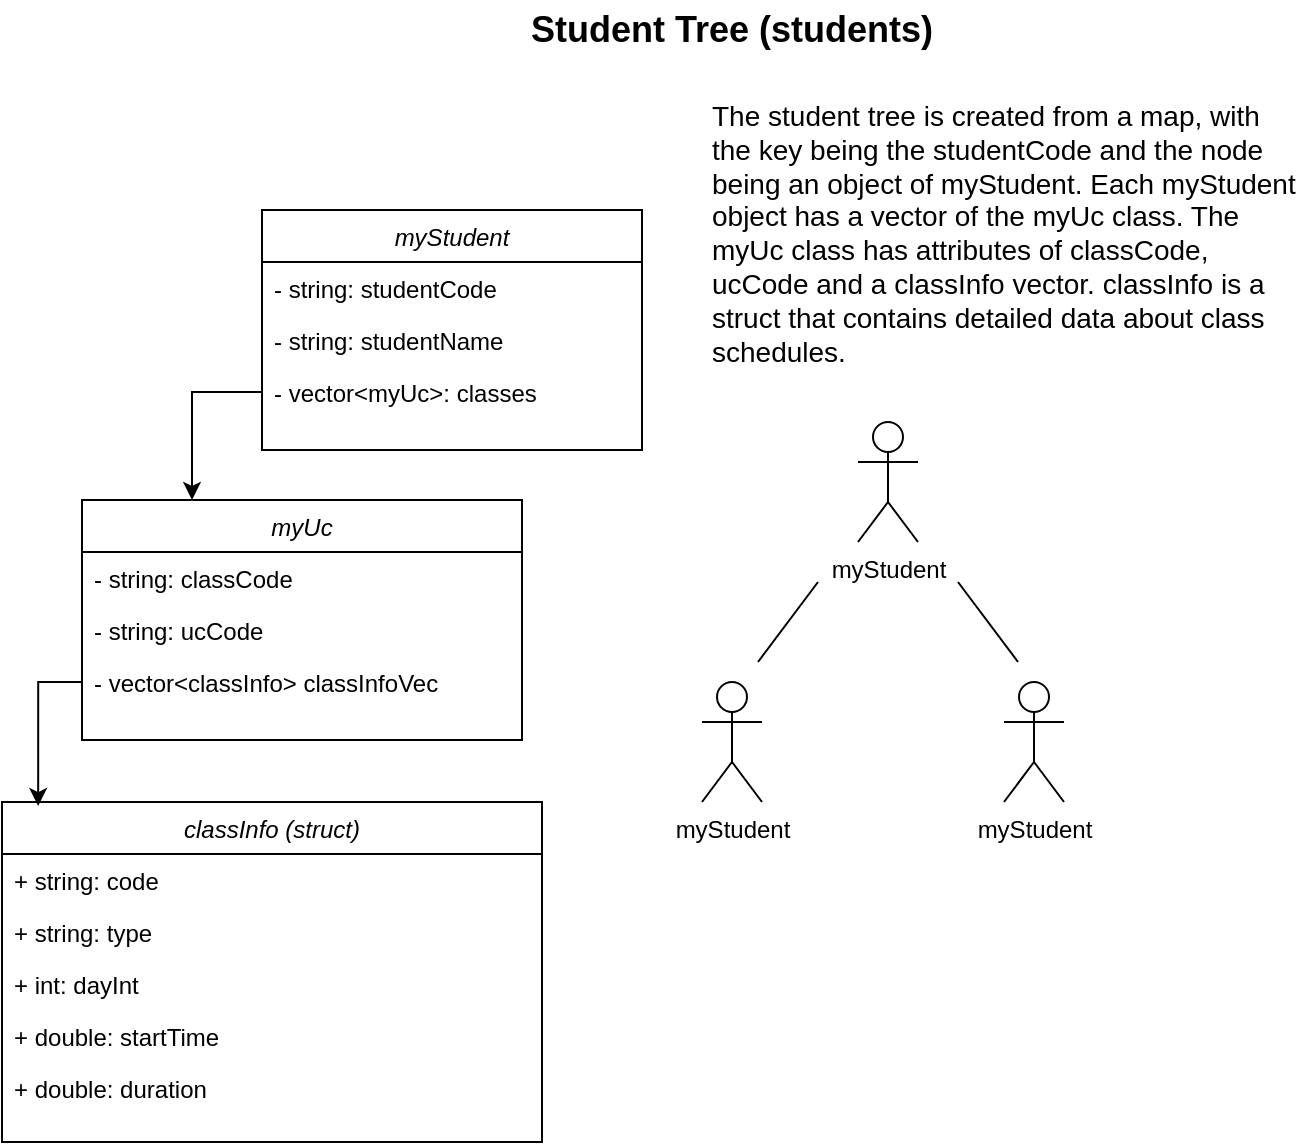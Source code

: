 <mxfile version="22.0.8" type="device">
  <diagram name="Page-1" id="hjveABqLxXkfFrtFS4L-">
    <mxGraphModel dx="584" dy="778" grid="1" gridSize="10" guides="1" tooltips="1" connect="1" arrows="1" fold="1" page="1" pageScale="1" pageWidth="850" pageHeight="1100" math="0" shadow="0">
      <root>
        <mxCell id="0" />
        <mxCell id="1" parent="0" />
        <mxCell id="Al1wd1-Bk4d_VJ8BotYO-1" value="&lt;div&gt;myStudent&lt;/div&gt;" style="shape=umlActor;verticalLabelPosition=bottom;verticalAlign=top;html=1;outlineConnect=0;" vertex="1" parent="1">
          <mxGeometry x="1299" y="391" width="30" height="60" as="geometry" />
        </mxCell>
        <mxCell id="Al1wd1-Bk4d_VJ8BotYO-2" value="&lt;div&gt;myStudent&lt;/div&gt;" style="shape=umlActor;verticalLabelPosition=bottom;verticalAlign=top;html=1;outlineConnect=0;" vertex="1" parent="1">
          <mxGeometry x="1377" y="261" width="30" height="60" as="geometry" />
        </mxCell>
        <mxCell id="Al1wd1-Bk4d_VJ8BotYO-3" value="&lt;div&gt;myStudent&lt;/div&gt;" style="shape=umlActor;verticalLabelPosition=bottom;verticalAlign=top;html=1;outlineConnect=0;" vertex="1" parent="1">
          <mxGeometry x="1450" y="391" width="30" height="60" as="geometry" />
        </mxCell>
        <mxCell id="Al1wd1-Bk4d_VJ8BotYO-4" value="" style="endArrow=none;html=1;rounded=0;" edge="1" parent="1">
          <mxGeometry width="50" height="50" relative="1" as="geometry">
            <mxPoint x="1327" y="381" as="sourcePoint" />
            <mxPoint x="1357" y="341" as="targetPoint" />
          </mxGeometry>
        </mxCell>
        <mxCell id="Al1wd1-Bk4d_VJ8BotYO-5" value="" style="endArrow=none;html=1;rounded=0;" edge="1" parent="1">
          <mxGeometry width="50" height="50" relative="1" as="geometry">
            <mxPoint x="1457" y="381" as="sourcePoint" />
            <mxPoint x="1427" y="341" as="targetPoint" />
          </mxGeometry>
        </mxCell>
        <mxCell id="Al1wd1-Bk4d_VJ8BotYO-6" value="myStudent" style="swimlane;fontStyle=2;align=center;verticalAlign=top;childLayout=stackLayout;horizontal=1;startSize=26;horizontalStack=0;resizeParent=1;resizeLast=0;collapsible=1;marginBottom=0;rounded=0;shadow=0;strokeWidth=1;" vertex="1" parent="1">
          <mxGeometry x="1079" y="155" width="190" height="120" as="geometry">
            <mxRectangle x="230" y="140" width="160" height="26" as="alternateBounds" />
          </mxGeometry>
        </mxCell>
        <mxCell id="Al1wd1-Bk4d_VJ8BotYO-7" value="- string: studentCode" style="text;align=left;verticalAlign=top;spacingLeft=4;spacingRight=4;overflow=hidden;rotatable=0;points=[[0,0.5],[1,0.5]];portConstraint=eastwest;" vertex="1" parent="Al1wd1-Bk4d_VJ8BotYO-6">
          <mxGeometry y="26" width="190" height="26" as="geometry" />
        </mxCell>
        <mxCell id="Al1wd1-Bk4d_VJ8BotYO-8" value="- string: studentName" style="text;align=left;verticalAlign=top;spacingLeft=4;spacingRight=4;overflow=hidden;rotatable=0;points=[[0,0.5],[1,0.5]];portConstraint=eastwest;rounded=0;shadow=0;html=0;" vertex="1" parent="Al1wd1-Bk4d_VJ8BotYO-6">
          <mxGeometry y="52" width="190" height="26" as="geometry" />
        </mxCell>
        <mxCell id="Al1wd1-Bk4d_VJ8BotYO-9" value="- vector&lt;myUc&gt;: classes" style="text;align=left;verticalAlign=top;spacingLeft=4;spacingRight=4;overflow=hidden;rotatable=0;points=[[0,0.5],[1,0.5]];portConstraint=eastwest;rounded=0;shadow=0;html=0;" vertex="1" parent="Al1wd1-Bk4d_VJ8BotYO-6">
          <mxGeometry y="78" width="190" height="26" as="geometry" />
        </mxCell>
        <mxCell id="Al1wd1-Bk4d_VJ8BotYO-10" value="myUc" style="swimlane;fontStyle=2;align=center;verticalAlign=top;childLayout=stackLayout;horizontal=1;startSize=26;horizontalStack=0;resizeParent=1;resizeLast=0;collapsible=1;marginBottom=0;rounded=0;shadow=0;strokeWidth=1;" vertex="1" parent="1">
          <mxGeometry x="989" y="300" width="220" height="120" as="geometry">
            <mxRectangle x="230" y="140" width="160" height="26" as="alternateBounds" />
          </mxGeometry>
        </mxCell>
        <mxCell id="Al1wd1-Bk4d_VJ8BotYO-11" value="- string: classCode" style="text;align=left;verticalAlign=top;spacingLeft=4;spacingRight=4;overflow=hidden;rotatable=0;points=[[0,0.5],[1,0.5]];portConstraint=eastwest;" vertex="1" parent="Al1wd1-Bk4d_VJ8BotYO-10">
          <mxGeometry y="26" width="220" height="26" as="geometry" />
        </mxCell>
        <mxCell id="Al1wd1-Bk4d_VJ8BotYO-12" value="- string: ucCode" style="text;align=left;verticalAlign=top;spacingLeft=4;spacingRight=4;overflow=hidden;rotatable=0;points=[[0,0.5],[1,0.5]];portConstraint=eastwest;rounded=0;shadow=0;html=0;" vertex="1" parent="Al1wd1-Bk4d_VJ8BotYO-10">
          <mxGeometry y="52" width="220" height="26" as="geometry" />
        </mxCell>
        <mxCell id="Al1wd1-Bk4d_VJ8BotYO-13" value="- vector&lt;classInfo&gt; classInfoVec" style="text;align=left;verticalAlign=top;spacingLeft=4;spacingRight=4;overflow=hidden;rotatable=0;points=[[0,0.5],[1,0.5]];portConstraint=eastwest;rounded=0;shadow=0;html=0;" vertex="1" parent="Al1wd1-Bk4d_VJ8BotYO-10">
          <mxGeometry y="78" width="220" height="26" as="geometry" />
        </mxCell>
        <mxCell id="Al1wd1-Bk4d_VJ8BotYO-14" style="edgeStyle=orthogonalEdgeStyle;rounded=0;orthogonalLoop=1;jettySize=auto;html=1;exitX=0;exitY=0.5;exitDx=0;exitDy=0;entryX=0.25;entryY=0;entryDx=0;entryDy=0;" edge="1" parent="1" source="Al1wd1-Bk4d_VJ8BotYO-9" target="Al1wd1-Bk4d_VJ8BotYO-10">
          <mxGeometry relative="1" as="geometry" />
        </mxCell>
        <mxCell id="Al1wd1-Bk4d_VJ8BotYO-15" value="classInfo (struct)" style="swimlane;fontStyle=2;align=center;verticalAlign=top;childLayout=stackLayout;horizontal=1;startSize=26;horizontalStack=0;resizeParent=1;resizeLast=0;collapsible=1;marginBottom=0;rounded=0;shadow=0;strokeWidth=1;" vertex="1" parent="1">
          <mxGeometry x="949" y="451" width="270" height="170" as="geometry">
            <mxRectangle x="230" y="140" width="160" height="26" as="alternateBounds" />
          </mxGeometry>
        </mxCell>
        <mxCell id="Al1wd1-Bk4d_VJ8BotYO-16" value="+ string: code" style="text;align=left;verticalAlign=top;spacingLeft=4;spacingRight=4;overflow=hidden;rotatable=0;points=[[0,0.5],[1,0.5]];portConstraint=eastwest;" vertex="1" parent="Al1wd1-Bk4d_VJ8BotYO-15">
          <mxGeometry y="26" width="270" height="26" as="geometry" />
        </mxCell>
        <mxCell id="Al1wd1-Bk4d_VJ8BotYO-17" value="+ string: type" style="text;align=left;verticalAlign=top;spacingLeft=4;spacingRight=4;overflow=hidden;rotatable=0;points=[[0,0.5],[1,0.5]];portConstraint=eastwest;rounded=0;shadow=0;html=0;" vertex="1" parent="Al1wd1-Bk4d_VJ8BotYO-15">
          <mxGeometry y="52" width="270" height="26" as="geometry" />
        </mxCell>
        <mxCell id="Al1wd1-Bk4d_VJ8BotYO-18" value="+ int: dayInt" style="text;align=left;verticalAlign=top;spacingLeft=4;spacingRight=4;overflow=hidden;rotatable=0;points=[[0,0.5],[1,0.5]];portConstraint=eastwest;rounded=0;shadow=0;html=0;" vertex="1" parent="Al1wd1-Bk4d_VJ8BotYO-15">
          <mxGeometry y="78" width="270" height="26" as="geometry" />
        </mxCell>
        <mxCell id="Al1wd1-Bk4d_VJ8BotYO-19" value="+ double: startTime" style="text;align=left;verticalAlign=top;spacingLeft=4;spacingRight=4;overflow=hidden;rotatable=0;points=[[0,0.5],[1,0.5]];portConstraint=eastwest;rounded=0;shadow=0;html=0;" vertex="1" parent="Al1wd1-Bk4d_VJ8BotYO-15">
          <mxGeometry y="104" width="270" height="26" as="geometry" />
        </mxCell>
        <mxCell id="Al1wd1-Bk4d_VJ8BotYO-20" value="+ double: duration" style="text;align=left;verticalAlign=top;spacingLeft=4;spacingRight=4;overflow=hidden;rotatable=0;points=[[0,0.5],[1,0.5]];portConstraint=eastwest;rounded=0;shadow=0;html=0;" vertex="1" parent="Al1wd1-Bk4d_VJ8BotYO-15">
          <mxGeometry y="130" width="270" height="26" as="geometry" />
        </mxCell>
        <mxCell id="Al1wd1-Bk4d_VJ8BotYO-21" style="edgeStyle=orthogonalEdgeStyle;rounded=0;orthogonalLoop=1;jettySize=auto;html=1;exitX=0;exitY=0.5;exitDx=0;exitDy=0;entryX=0.067;entryY=0.012;entryDx=0;entryDy=0;entryPerimeter=0;" edge="1" parent="1" source="Al1wd1-Bk4d_VJ8BotYO-13" target="Al1wd1-Bk4d_VJ8BotYO-15">
          <mxGeometry relative="1" as="geometry" />
        </mxCell>
        <mxCell id="Al1wd1-Bk4d_VJ8BotYO-22" value="&lt;font style=&quot;font-size: 14px;&quot;&gt;The student tree is created from a map, with the key being the studentCode and the node being an object of myStudent. Each myStudent object has a vector of the myUc class. The myUc class has attributes of classCode, ucCode and a classInfo vector. classInfo is a struct that contains detailed data about class schedules.&lt;/font&gt;" style="text;html=1;strokeColor=none;fillColor=none;spacing=5;spacingTop=-20;whiteSpace=wrap;overflow=hidden;rounded=0;" vertex="1" parent="1">
          <mxGeometry x="1299" y="110" width="302" height="129" as="geometry" />
        </mxCell>
        <mxCell id="Al1wd1-Bk4d_VJ8BotYO-23" value="&lt;b&gt;&lt;font style=&quot;font-size: 18px;&quot;&gt;Student Tree (students)&lt;/font&gt;&lt;/b&gt;" style="text;html=1;strokeColor=none;fillColor=none;align=center;verticalAlign=middle;whiteSpace=wrap;rounded=0;" vertex="1" parent="1">
          <mxGeometry x="1209" y="50" width="210" height="30" as="geometry" />
        </mxCell>
      </root>
    </mxGraphModel>
  </diagram>
</mxfile>
